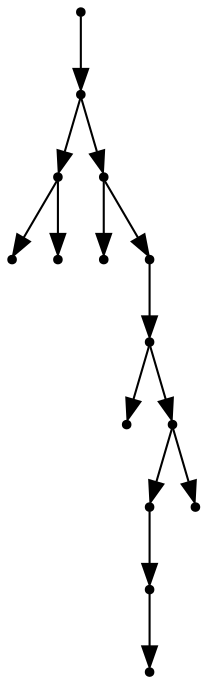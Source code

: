 digraph {
  14 [shape=point];
  13 [shape=point];
  2 [shape=point];
  0 [shape=point];
  1 [shape=point];
  12 [shape=point];
  3 [shape=point];
  11 [shape=point];
  10 [shape=point];
  4 [shape=point];
  9 [shape=point];
  7 [shape=point];
  6 [shape=point];
  5 [shape=point];
  8 [shape=point];
14 -> 13;
13 -> 2;
2 -> 0;
2 -> 1;
13 -> 12;
12 -> 3;
12 -> 11;
11 -> 10;
10 -> 4;
10 -> 9;
9 -> 7;
7 -> 6;
6 -> 5;
9 -> 8;
}
